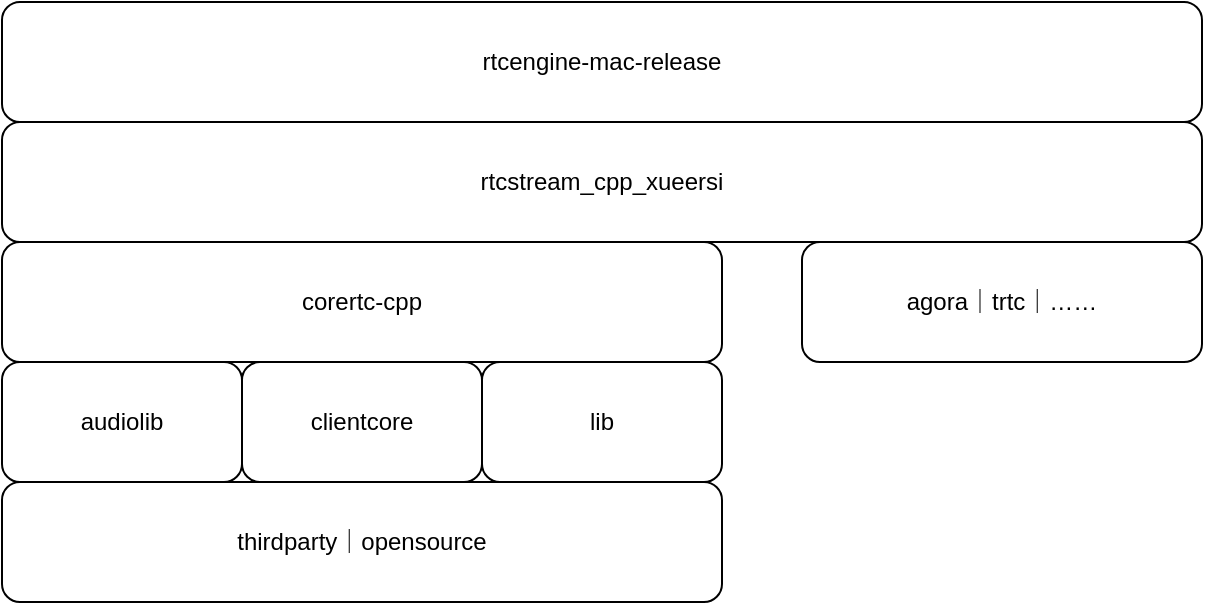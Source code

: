<mxfile version="21.2.1" type="github">
  <diagram name="第 1 页" id="huOSGtZt7rQuKL_PNFt4">
    <mxGraphModel dx="954" dy="571" grid="1" gridSize="10" guides="1" tooltips="1" connect="1" arrows="1" fold="1" page="1" pageScale="1" pageWidth="827" pageHeight="1169" math="0" shadow="0">
      <root>
        <mxCell id="0" />
        <mxCell id="1" parent="0" />
        <mxCell id="UejmZB3Y8tKSLY7vSuJz-1" value="rtcstream_cpp_xueersi" style="rounded=1;whiteSpace=wrap;html=1;" vertex="1" parent="1">
          <mxGeometry x="120" y="100" width="600" height="60" as="geometry" />
        </mxCell>
        <mxCell id="UejmZB3Y8tKSLY7vSuJz-2" value="corertc-cpp" style="rounded=1;whiteSpace=wrap;html=1;" vertex="1" parent="1">
          <mxGeometry x="120" y="160" width="360" height="60" as="geometry" />
        </mxCell>
        <mxCell id="UejmZB3Y8tKSLY7vSuJz-3" value="audiolib" style="rounded=1;whiteSpace=wrap;html=1;" vertex="1" parent="1">
          <mxGeometry x="120" y="220" width="120" height="60" as="geometry" />
        </mxCell>
        <mxCell id="UejmZB3Y8tKSLY7vSuJz-4" value="clientcore" style="rounded=1;whiteSpace=wrap;html=1;" vertex="1" parent="1">
          <mxGeometry x="240" y="220" width="120" height="60" as="geometry" />
        </mxCell>
        <mxCell id="UejmZB3Y8tKSLY7vSuJz-5" value="lib" style="rounded=1;whiteSpace=wrap;html=1;" vertex="1" parent="1">
          <mxGeometry x="360" y="220" width="120" height="60" as="geometry" />
        </mxCell>
        <mxCell id="UejmZB3Y8tKSLY7vSuJz-6" value="thirdparty｜opensource" style="rounded=1;whiteSpace=wrap;html=1;" vertex="1" parent="1">
          <mxGeometry x="120" y="280" width="360" height="60" as="geometry" />
        </mxCell>
        <mxCell id="UejmZB3Y8tKSLY7vSuJz-7" value="rtcengine-mac-release" style="rounded=1;whiteSpace=wrap;html=1;" vertex="1" parent="1">
          <mxGeometry x="120" y="40" width="600" height="60" as="geometry" />
        </mxCell>
        <mxCell id="UejmZB3Y8tKSLY7vSuJz-8" value="agora｜trtc｜……" style="rounded=1;whiteSpace=wrap;html=1;" vertex="1" parent="1">
          <mxGeometry x="520" y="160" width="200" height="60" as="geometry" />
        </mxCell>
      </root>
    </mxGraphModel>
  </diagram>
</mxfile>
